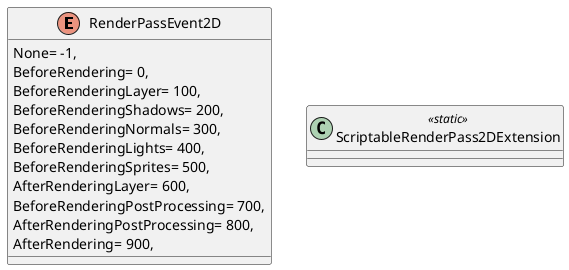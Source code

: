 @startuml
enum RenderPassEvent2D {
    None= -1,
    BeforeRendering= 0,
    BeforeRenderingLayer= 100,
    BeforeRenderingShadows= 200,
    BeforeRenderingNormals= 300,
    BeforeRenderingLights= 400,
    BeforeRenderingSprites= 500,
    AfterRenderingLayer= 600,
    BeforeRenderingPostProcessing= 700,
    AfterRenderingPostProcessing= 800,
    AfterRendering= 900,
}
class ScriptableRenderPass2DExtension <<static>> {
}
@enduml
